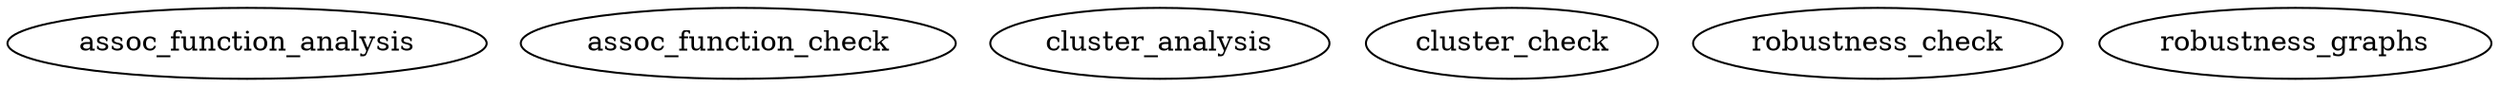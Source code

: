 /* Created by mdot for Matlab */
digraph m2html {

  assoc_function_analysis [URL="assoc_function_analysis.html"];
  assoc_function_check [URL="assoc_function_check.html"];
  cluster_analysis [URL="cluster_analysis.html"];
  cluster_check [URL="cluster_check.html"];
  robustness_check [URL="robustness_check.html"];
  robustness_graphs [URL="robustness_graphs.html"];
}